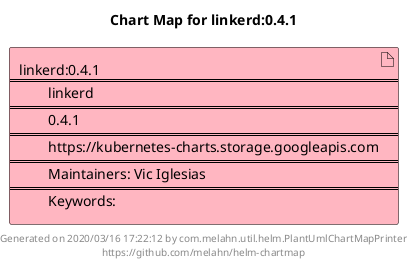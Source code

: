 @startuml
skinparam linetype ortho
skinparam backgroundColor white
skinparam usecaseBorderColor black
skinparam usecaseArrowColor LightSlateGray
skinparam artifactBorderColor black
skinparam artifactArrowColor LightSlateGray

title Chart Map for linkerd:0.4.1

'There is one referenced Helm Chart
artifact "linkerd:0.4.1\n====\n\tlinkerd\n====\n\t0.4.1\n====\n\thttps://kubernetes-charts.storage.googleapis.com\n====\n\tMaintainers: Vic Iglesias\n====\n\tKeywords: " as linkerd_0_4_1 #LightPink

'There are 0 referenced Docker Images

'Chart Dependencies

center footer Generated on 2020/03/16 17:22:12 by com.melahn.util.helm.PlantUmlChartMapPrinter\nhttps://github.com/melahn/helm-chartmap
@enduml

